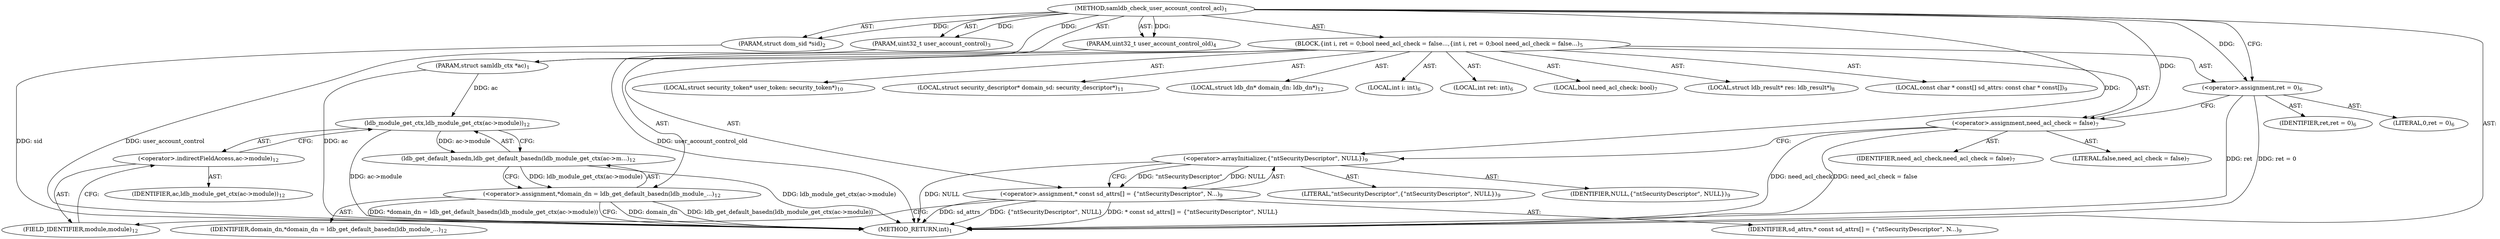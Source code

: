 digraph "samldb_check_user_account_control_acl" {  
"8" [label = <(METHOD,samldb_check_user_account_control_acl)<SUB>1</SUB>> ]
"9" [label = <(PARAM,struct samldb_ctx *ac)<SUB>1</SUB>> ]
"10" [label = <(PARAM,struct dom_sid *sid)<SUB>2</SUB>> ]
"11" [label = <(PARAM,uint32_t user_account_control)<SUB>3</SUB>> ]
"12" [label = <(PARAM,uint32_t user_account_control_old)<SUB>4</SUB>> ]
"13" [label = <(BLOCK,{
	int i, ret = 0;
	bool need_acl_check = false...,{
	int i, ret = 0;
	bool need_acl_check = false...)<SUB>5</SUB>> ]
"14" [label = <(LOCAL,int i: int)<SUB>6</SUB>> ]
"15" [label = <(LOCAL,int ret: int)<SUB>6</SUB>> ]
"16" [label = <(&lt;operator&gt;.assignment,ret = 0)<SUB>6</SUB>> ]
"17" [label = <(IDENTIFIER,ret,ret = 0)<SUB>6</SUB>> ]
"18" [label = <(LITERAL,0,ret = 0)<SUB>6</SUB>> ]
"19" [label = <(LOCAL,bool need_acl_check: bool)<SUB>7</SUB>> ]
"20" [label = <(&lt;operator&gt;.assignment,need_acl_check = false)<SUB>7</SUB>> ]
"21" [label = <(IDENTIFIER,need_acl_check,need_acl_check = false)<SUB>7</SUB>> ]
"22" [label = <(LITERAL,false,need_acl_check = false)<SUB>7</SUB>> ]
"23" [label = <(LOCAL,struct ldb_result* res: ldb_result*)<SUB>8</SUB>> ]
"24" [label = <(LOCAL,const char * const[] sd_attrs: const char * const[])<SUB>9</SUB>> ]
"25" [label = <(&lt;operator&gt;.assignment,* const sd_attrs[] = {&quot;ntSecurityDescriptor&quot;, N...)<SUB>9</SUB>> ]
"26" [label = <(IDENTIFIER,sd_attrs,* const sd_attrs[] = {&quot;ntSecurityDescriptor&quot;, N...)<SUB>9</SUB>> ]
"27" [label = <(&lt;operator&gt;.arrayInitializer,{&quot;ntSecurityDescriptor&quot;, NULL})<SUB>9</SUB>> ]
"28" [label = <(LITERAL,&quot;ntSecurityDescriptor&quot;,{&quot;ntSecurityDescriptor&quot;, NULL})<SUB>9</SUB>> ]
"29" [label = <(IDENTIFIER,NULL,{&quot;ntSecurityDescriptor&quot;, NULL})<SUB>9</SUB>> ]
"30" [label = <(LOCAL,struct security_token* user_token: security_token*)<SUB>10</SUB>> ]
"31" [label = <(LOCAL,struct security_descriptor* domain_sd: security_descriptor*)<SUB>11</SUB>> ]
"32" [label = <(LOCAL,struct ldb_dn* domain_dn: ldb_dn*)<SUB>12</SUB>> ]
"33" [label = <(&lt;operator&gt;.assignment,*domain_dn = ldb_get_default_basedn(ldb_module_...)<SUB>12</SUB>> ]
"34" [label = <(IDENTIFIER,domain_dn,*domain_dn = ldb_get_default_basedn(ldb_module_...)<SUB>12</SUB>> ]
"35" [label = <(ldb_get_default_basedn,ldb_get_default_basedn(ldb_module_get_ctx(ac-&gt;m...)<SUB>12</SUB>> ]
"36" [label = <(ldb_module_get_ctx,ldb_module_get_ctx(ac-&gt;module))<SUB>12</SUB>> ]
"37" [label = <(&lt;operator&gt;.indirectFieldAccess,ac-&gt;module)<SUB>12</SUB>> ]
"38" [label = <(IDENTIFIER,ac,ldb_module_get_ctx(ac-&gt;module))<SUB>12</SUB>> ]
"39" [label = <(FIELD_IDENTIFIER,module,module)<SUB>12</SUB>> ]
"40" [label = <(METHOD_RETURN,int)<SUB>1</SUB>> ]
  "8" -> "9"  [ label = "AST: "] 
  "8" -> "10"  [ label = "AST: "] 
  "8" -> "11"  [ label = "AST: "] 
  "8" -> "12"  [ label = "AST: "] 
  "8" -> "13"  [ label = "AST: "] 
  "8" -> "40"  [ label = "AST: "] 
  "13" -> "14"  [ label = "AST: "] 
  "13" -> "15"  [ label = "AST: "] 
  "13" -> "16"  [ label = "AST: "] 
  "13" -> "19"  [ label = "AST: "] 
  "13" -> "20"  [ label = "AST: "] 
  "13" -> "23"  [ label = "AST: "] 
  "13" -> "24"  [ label = "AST: "] 
  "13" -> "25"  [ label = "AST: "] 
  "13" -> "30"  [ label = "AST: "] 
  "13" -> "31"  [ label = "AST: "] 
  "13" -> "32"  [ label = "AST: "] 
  "13" -> "33"  [ label = "AST: "] 
  "16" -> "17"  [ label = "AST: "] 
  "16" -> "18"  [ label = "AST: "] 
  "20" -> "21"  [ label = "AST: "] 
  "20" -> "22"  [ label = "AST: "] 
  "25" -> "26"  [ label = "AST: "] 
  "25" -> "27"  [ label = "AST: "] 
  "27" -> "28"  [ label = "AST: "] 
  "27" -> "29"  [ label = "AST: "] 
  "33" -> "34"  [ label = "AST: "] 
  "33" -> "35"  [ label = "AST: "] 
  "35" -> "36"  [ label = "AST: "] 
  "36" -> "37"  [ label = "AST: "] 
  "37" -> "38"  [ label = "AST: "] 
  "37" -> "39"  [ label = "AST: "] 
  "16" -> "20"  [ label = "CFG: "] 
  "20" -> "27"  [ label = "CFG: "] 
  "25" -> "39"  [ label = "CFG: "] 
  "33" -> "40"  [ label = "CFG: "] 
  "27" -> "25"  [ label = "CFG: "] 
  "35" -> "33"  [ label = "CFG: "] 
  "36" -> "35"  [ label = "CFG: "] 
  "37" -> "36"  [ label = "CFG: "] 
  "39" -> "37"  [ label = "CFG: "] 
  "8" -> "16"  [ label = "CFG: "] 
  "9" -> "40"  [ label = "DDG: ac"] 
  "10" -> "40"  [ label = "DDG: sid"] 
  "11" -> "40"  [ label = "DDG: user_account_control"] 
  "12" -> "40"  [ label = "DDG: user_account_control_old"] 
  "16" -> "40"  [ label = "DDG: ret"] 
  "16" -> "40"  [ label = "DDG: ret = 0"] 
  "20" -> "40"  [ label = "DDG: need_acl_check"] 
  "20" -> "40"  [ label = "DDG: need_acl_check = false"] 
  "25" -> "40"  [ label = "DDG: sd_attrs"] 
  "25" -> "40"  [ label = "DDG: {&quot;ntSecurityDescriptor&quot;, NULL}"] 
  "25" -> "40"  [ label = "DDG: * const sd_attrs[] = {&quot;ntSecurityDescriptor&quot;, NULL}"] 
  "33" -> "40"  [ label = "DDG: domain_dn"] 
  "36" -> "40"  [ label = "DDG: ac-&gt;module"] 
  "35" -> "40"  [ label = "DDG: ldb_module_get_ctx(ac-&gt;module)"] 
  "33" -> "40"  [ label = "DDG: ldb_get_default_basedn(ldb_module_get_ctx(ac-&gt;module))"] 
  "33" -> "40"  [ label = "DDG: *domain_dn = ldb_get_default_basedn(ldb_module_get_ctx(ac-&gt;module))"] 
  "27" -> "40"  [ label = "DDG: NULL"] 
  "8" -> "9"  [ label = "DDG: "] 
  "8" -> "10"  [ label = "DDG: "] 
  "8" -> "11"  [ label = "DDG: "] 
  "8" -> "12"  [ label = "DDG: "] 
  "8" -> "16"  [ label = "DDG: "] 
  "8" -> "20"  [ label = "DDG: "] 
  "27" -> "25"  [ label = "DDG: &quot;ntSecurityDescriptor&quot;"] 
  "27" -> "25"  [ label = "DDG: NULL"] 
  "35" -> "33"  [ label = "DDG: ldb_module_get_ctx(ac-&gt;module)"] 
  "8" -> "27"  [ label = "DDG: "] 
  "36" -> "35"  [ label = "DDG: ac-&gt;module"] 
  "9" -> "36"  [ label = "DDG: ac"] 
}
